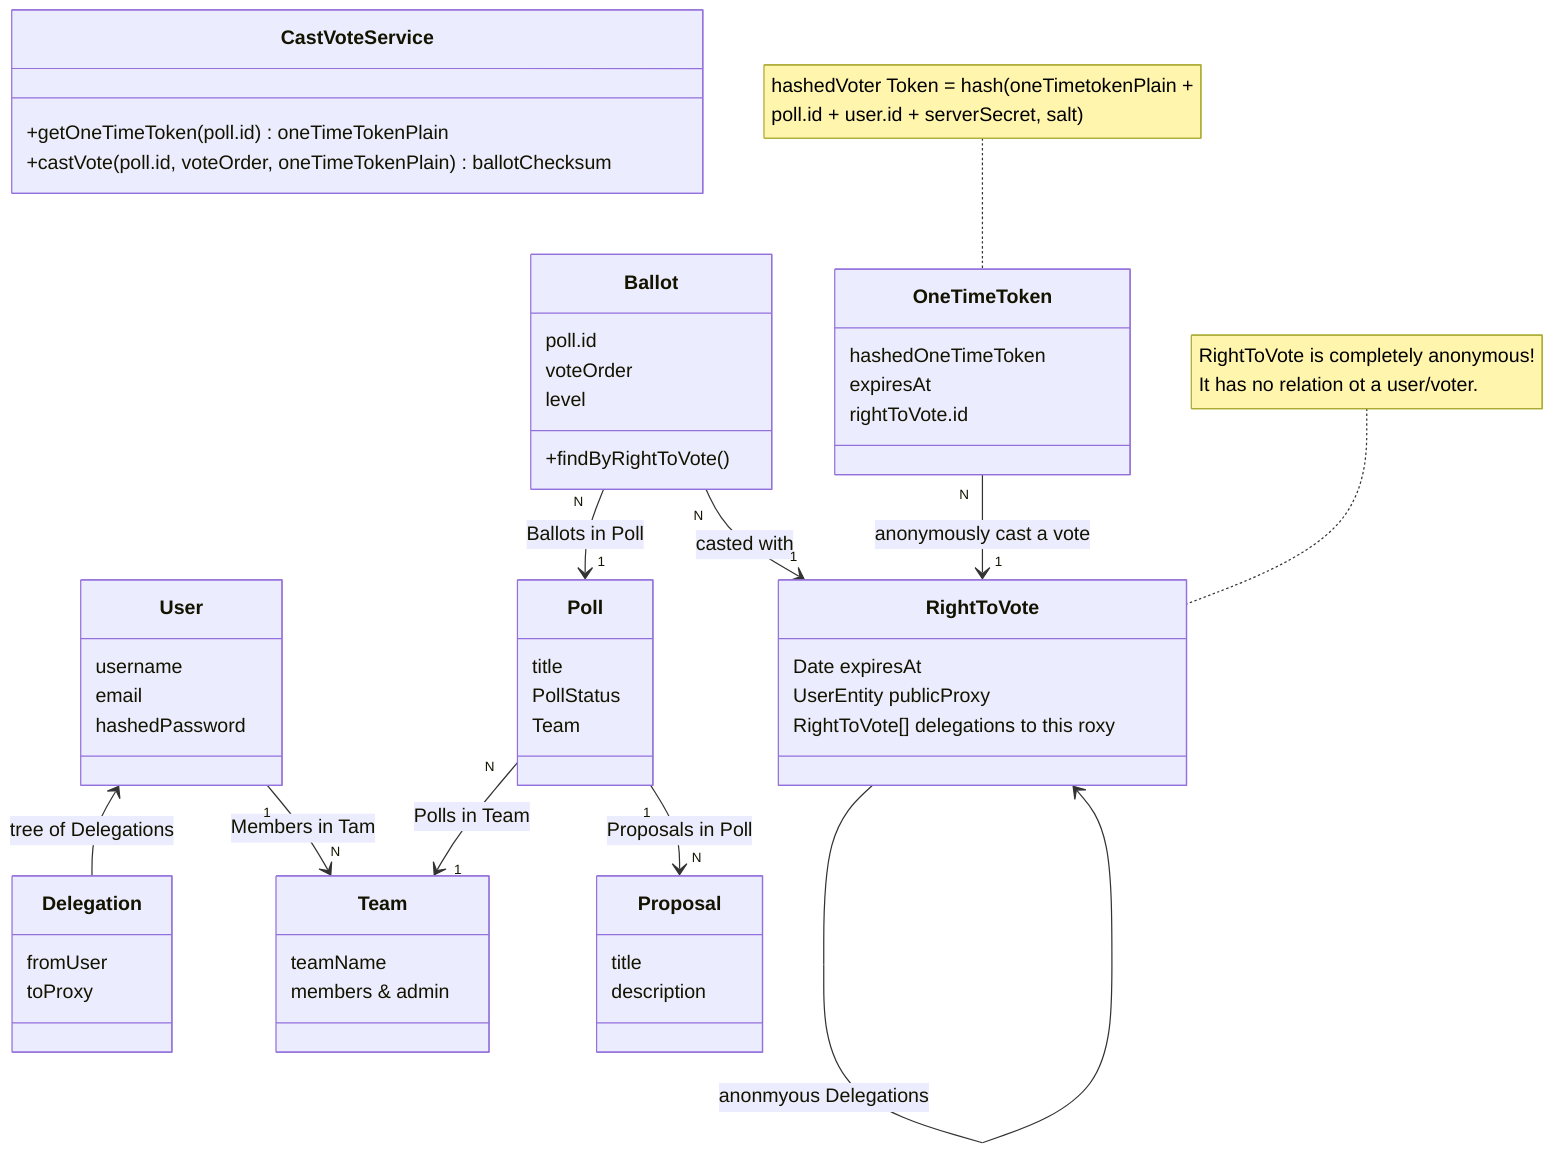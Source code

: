 classDiagram
    User  <--  Delegation: tree of Delegations
    User "1" --> "N" Team: Members in Tam
    Poll "N" --> "1" Team: Polls in Team
    Poll "1" --> "N" Proposal: Proposals in Poll
    Ballot "N" --> "1" Poll: Ballots in Poll
    Ballot "N" --> "1" RightToVote: casted with
    RightToVote --> RightToVote: anonmyous Delegations
    OneTimeToken "N" --> "1" RightToVote: anonymously cast a vote

    class User {
        username
        email
        hashedPassword
    }

    class Proposal {
        title
        description
    }

    class Poll {
        title
        PollStatus
        Team
    }

    class Delegation {
        fromUser
        toProxy
    }

    class RightToVote {
        Date expiresAt
        UserEntity publicProxy
        RightToVote[] delegations to this roxy
    }

    note for RightToVote "RightToVote is completely anonymous!<br/>It has no relation ot a user/voter."

    class Ballot {
        poll.id
        voteOrder
        level
        +findByRightToVote()
    }

    class OneTimeToken {
        hashedOneTimeToken
        expiresAt
        rightToVote.id
    }

    note for OneTimeToken "hashedVoter Token = hash(oneTimetokenPlain +<br/> poll.id + user.id + serverSecret, salt)"

    class Team {
        teamName
        members & admin
    }

    class CastVoteService {
        +getOneTimeToken(poll.id) oneTimeTokenPlain
        +castVote(poll.id, voteOrder, oneTimeTokenPlain) ballotChecksum
    }